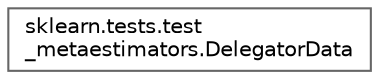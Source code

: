 digraph "Graphical Class Hierarchy"
{
 // LATEX_PDF_SIZE
  bgcolor="transparent";
  edge [fontname=Helvetica,fontsize=10,labelfontname=Helvetica,labelfontsize=10];
  node [fontname=Helvetica,fontsize=10,shape=box,height=0.2,width=0.4];
  rankdir="LR";
  Node0 [id="Node000000",label="sklearn.tests.test\l_metaestimators.DelegatorData",height=0.2,width=0.4,color="grey40", fillcolor="white", style="filled",URL="$d8/d3d/classsklearn_1_1tests_1_1test__metaestimators_1_1DelegatorData.html",tooltip=" "];
}
